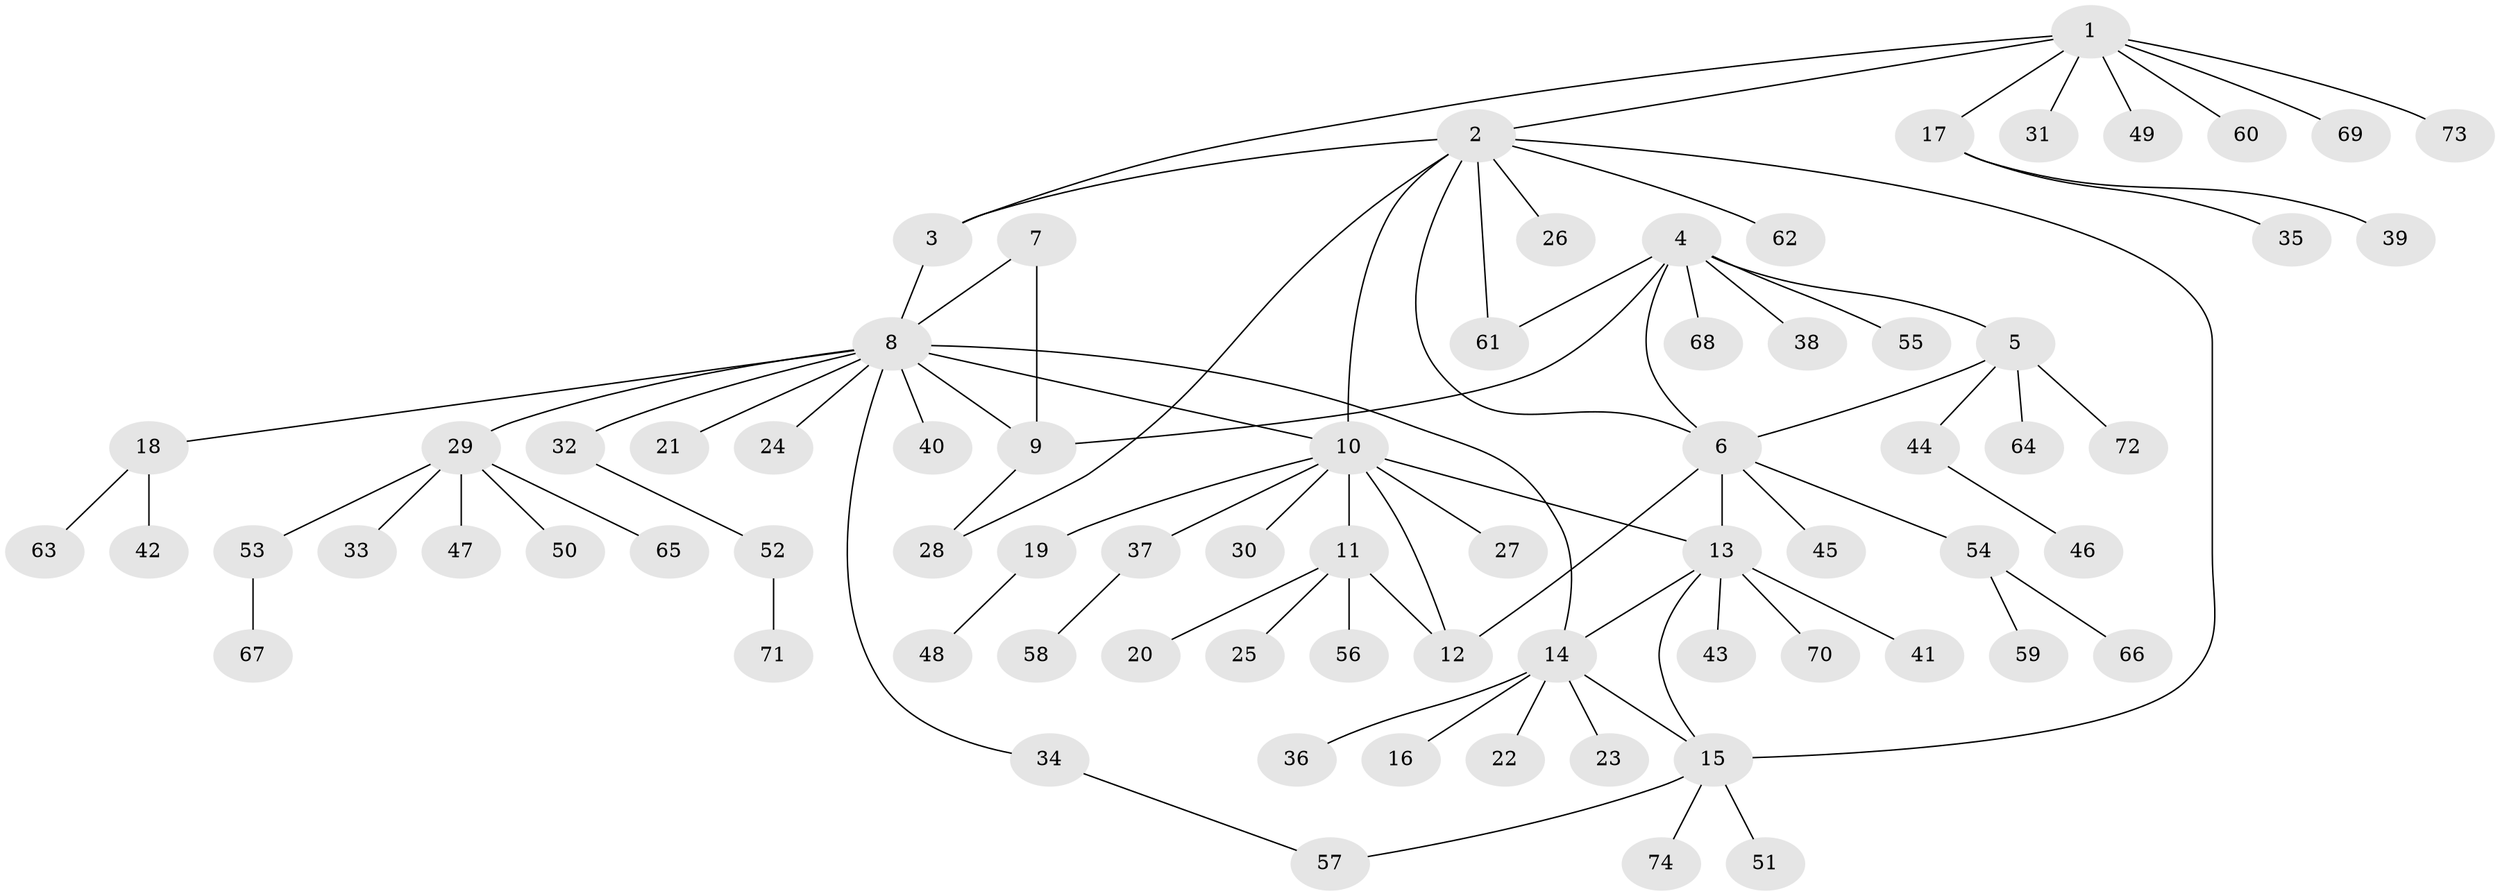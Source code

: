 // coarse degree distribution, {3: 0.16666666666666666, 8: 0.041666666666666664, 6: 0.125, 2: 0.125, 1: 0.4166666666666667, 7: 0.041666666666666664, 4: 0.041666666666666664, 5: 0.041666666666666664}
// Generated by graph-tools (version 1.1) at 2025/37/03/04/25 23:37:38]
// undirected, 74 vertices, 87 edges
graph export_dot {
  node [color=gray90,style=filled];
  1;
  2;
  3;
  4;
  5;
  6;
  7;
  8;
  9;
  10;
  11;
  12;
  13;
  14;
  15;
  16;
  17;
  18;
  19;
  20;
  21;
  22;
  23;
  24;
  25;
  26;
  27;
  28;
  29;
  30;
  31;
  32;
  33;
  34;
  35;
  36;
  37;
  38;
  39;
  40;
  41;
  42;
  43;
  44;
  45;
  46;
  47;
  48;
  49;
  50;
  51;
  52;
  53;
  54;
  55;
  56;
  57;
  58;
  59;
  60;
  61;
  62;
  63;
  64;
  65;
  66;
  67;
  68;
  69;
  70;
  71;
  72;
  73;
  74;
  1 -- 2;
  1 -- 3;
  1 -- 17;
  1 -- 31;
  1 -- 49;
  1 -- 60;
  1 -- 69;
  1 -- 73;
  2 -- 3;
  2 -- 6;
  2 -- 10;
  2 -- 15;
  2 -- 26;
  2 -- 28;
  2 -- 61;
  2 -- 62;
  3 -- 8;
  4 -- 5;
  4 -- 6;
  4 -- 9;
  4 -- 38;
  4 -- 55;
  4 -- 61;
  4 -- 68;
  5 -- 6;
  5 -- 44;
  5 -- 64;
  5 -- 72;
  6 -- 12;
  6 -- 13;
  6 -- 45;
  6 -- 54;
  7 -- 8;
  7 -- 9;
  8 -- 9;
  8 -- 10;
  8 -- 14;
  8 -- 18;
  8 -- 21;
  8 -- 24;
  8 -- 29;
  8 -- 32;
  8 -- 34;
  8 -- 40;
  9 -- 28;
  10 -- 11;
  10 -- 12;
  10 -- 13;
  10 -- 19;
  10 -- 27;
  10 -- 30;
  10 -- 37;
  11 -- 12;
  11 -- 20;
  11 -- 25;
  11 -- 56;
  13 -- 14;
  13 -- 15;
  13 -- 41;
  13 -- 43;
  13 -- 70;
  14 -- 15;
  14 -- 16;
  14 -- 22;
  14 -- 23;
  14 -- 36;
  15 -- 51;
  15 -- 57;
  15 -- 74;
  17 -- 35;
  17 -- 39;
  18 -- 42;
  18 -- 63;
  19 -- 48;
  29 -- 33;
  29 -- 47;
  29 -- 50;
  29 -- 53;
  29 -- 65;
  32 -- 52;
  34 -- 57;
  37 -- 58;
  44 -- 46;
  52 -- 71;
  53 -- 67;
  54 -- 59;
  54 -- 66;
}
